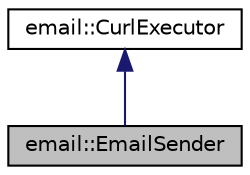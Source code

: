 digraph "email::EmailSender"
{
 // LATEX_PDF_SIZE
  edge [fontname="Helvetica",fontsize="10",labelfontname="Helvetica",labelfontsize="10"];
  node [fontname="Helvetica",fontsize="10",shape=record];
  Node1 [label="email::EmailSender",height=0.2,width=0.4,color="black", fillcolor="grey75", style="filled", fontcolor="black",tooltip="Email sending wrapper for curl."];
  Node2 -> Node1 [dir="back",color="midnightblue",fontsize="10",style="solid",fontname="Helvetica"];
  Node2 [label="email::CurlExecutor",height=0.2,width=0.4,color="black", fillcolor="white", style="filled",URL="$classemail_1_1CurlExecutor.html",tooltip="Abstract class for executing commands using curl."];
}
